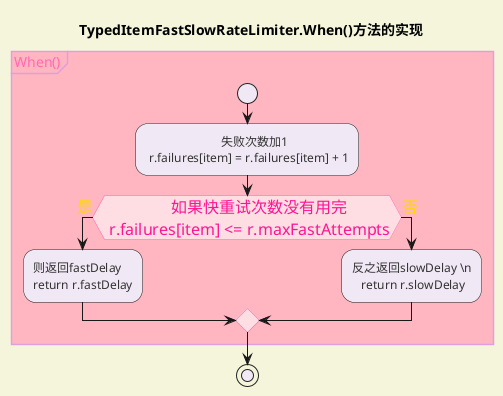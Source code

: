 @startuml
<style>
activityDiagram {
    BackgroundColor #F0E8F5
    BorderColor #FFC0CB
    FontColor #333
    FontName Comic Sans MS
}

diamond {
    BackgroundColor #FFDEE3
    LineColor #FF69B4
    FontColor #FF1493
    FontName Comic Sans MS
    FontSize 16
}

arrow {
    FontColor #FFD700
    FontName Comic Sans MS
    FontSize 16
}

partition {
    LineColor #FF4500
    FontColor #FF6347
    RoundCorner 20
    BackgroundColor #FFE4E1
}

note {
    FontColor #0000FF
    LineColor #8A2BE2
    BackgroundColor #E6E6FA
}

document {
    BackgroundColor #F5F5DC
}

group {
    FontColor #FF69B4
    LineColor #DDA0DD
    BackgroundColor #FFB6C1
}
</style>
title TypedItemFastSlowRateLimiter.When()方法的实现
group When()
start
:\t\t\t失败次数加1 \n r.failures[item] = r.failures[item] + 1;
if (\t\t如果快重试次数没有用完 \n r.failures[item] <= r.maxFastAttempts) is (是) then
  :则返回fastDelay
  return r.fastDelay;
else (否)
  :反之返回slowDelay \n
     return r.slowDelay;
endif
end group
stop
@enduml